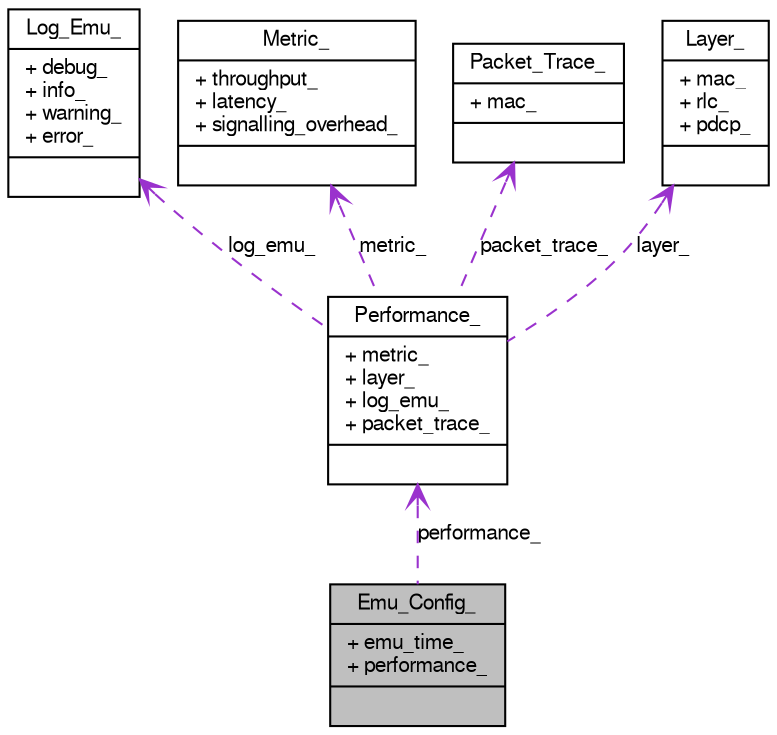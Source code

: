 digraph G
{
  edge [fontname="FreeSans",fontsize="10",labelfontname="FreeSans",labelfontsize="10"];
  node [fontname="FreeSans",fontsize="10",shape=record];
  Node1 [label="{Emu_Config_\n|+ emu_time_\l+ performance_\l|}",height=0.2,width=0.4,color="black", fillcolor="grey75", style="filled" fontcolor="black"];
  Node2 -> Node1 [dir=back,color="darkorchid3",fontsize="10",style="dashed",label="performance_",arrowtail="open"];
  Node2 [label="{Performance_\n|+ metric_\l+ layer_\l+ log_emu_\l+ packet_trace_\l|}",height=0.2,width=0.4,color="black", fillcolor="white", style="filled",URL="$structPerformance__.html"];
  Node3 -> Node2 [dir=back,color="darkorchid3",fontsize="10",style="dashed",label="log_emu_",arrowtail="open"];
  Node3 [label="{Log_Emu_\n|+ debug_\l+ info_\l+ warning_\l+ error_\l|}",height=0.2,width=0.4,color="black", fillcolor="white", style="filled",URL="$structLog__Emu__.html"];
  Node4 -> Node2 [dir=back,color="darkorchid3",fontsize="10",style="dashed",label="metric_",arrowtail="open"];
  Node4 [label="{Metric_\n|+ throughput_\l+ latency_\l+ signalling_overhead_\l|}",height=0.2,width=0.4,color="black", fillcolor="white", style="filled",URL="$structMetric__.html"];
  Node5 -> Node2 [dir=back,color="darkorchid3",fontsize="10",style="dashed",label="packet_trace_",arrowtail="open"];
  Node5 [label="{Packet_Trace_\n|+ mac_\l|}",height=0.2,width=0.4,color="black", fillcolor="white", style="filled",URL="$structPacket__Trace__.html"];
  Node6 -> Node2 [dir=back,color="darkorchid3",fontsize="10",style="dashed",label="layer_",arrowtail="open"];
  Node6 [label="{Layer_\n|+ mac_\l+ rlc_\l+ pdcp_\l|}",height=0.2,width=0.4,color="black", fillcolor="white", style="filled",URL="$structLayer__.html"];
}
